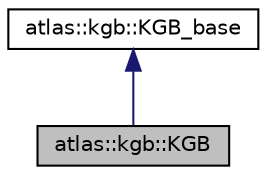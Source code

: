 digraph "atlas::kgb::KGB"
{
  edge [fontname="Helvetica",fontsize="10",labelfontname="Helvetica",labelfontsize="10"];
  node [fontname="Helvetica",fontsize="10",shape=record];
  Node1 [label="atlas::kgb::KGB",height=0.2,width=0.4,color="black", fillcolor="grey75", style="filled", fontcolor="black"];
  Node2 -> Node1 [dir="back",color="midnightblue",fontsize="10",style="solid",fontname="Helvetica"];
  Node2 [label="atlas::kgb::KGB_base",height=0.2,width=0.4,color="black", fillcolor="white", style="filled",URL="$classatlas_1_1kgb_1_1KGB__base.html"];
}
